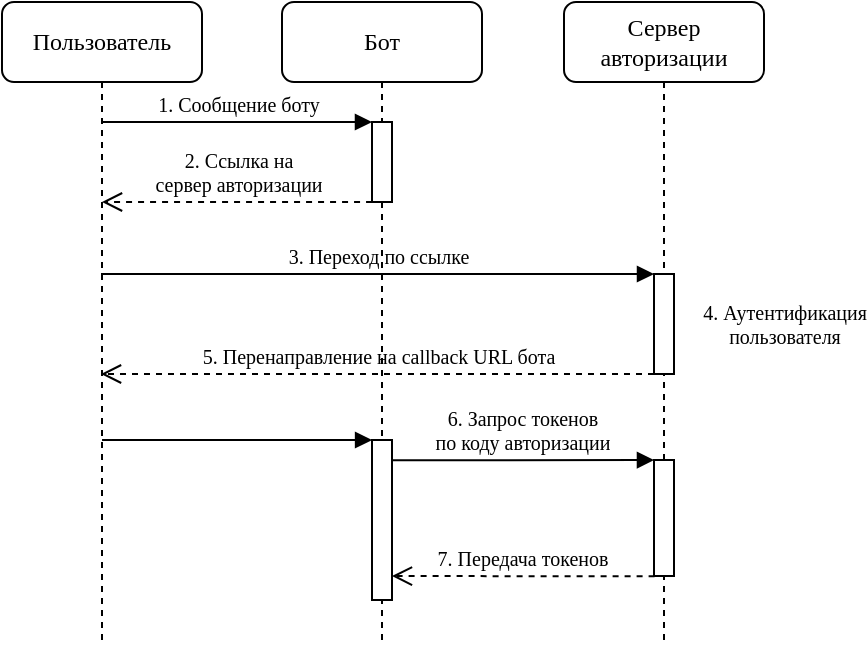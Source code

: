 <mxfile version="12.7.0" type="device"><diagram name="Page-1" id="13e1069c-82ec-6db2-03f1-153e76fe0fe0"><mxGraphModel dx="1203" dy="646" grid="1" gridSize="10" guides="1" tooltips="1" connect="1" arrows="1" fold="1" page="1" pageScale="1" pageWidth="1100" pageHeight="850" background="#ffffff" math="0" shadow="0"><root><mxCell id="0"/><mxCell id="1" parent="0"/><mxCell id="7baba1c4bc27f4b0-2" value="Бот" style="shape=umlLifeline;perimeter=lifelinePerimeter;whiteSpace=wrap;html=1;container=1;collapsible=0;recursiveResize=0;outlineConnect=0;rounded=1;shadow=0;comic=0;labelBackgroundColor=none;strokeWidth=1;fontFamily=Verdana;fontSize=12;align=center;" parent="1" vertex="1"><mxGeometry x="240" y="40" width="100" height="320" as="geometry"/></mxCell><mxCell id="7baba1c4bc27f4b0-10" value="" style="html=1;points=[];perimeter=orthogonalPerimeter;rounded=0;shadow=0;comic=0;labelBackgroundColor=none;strokeWidth=1;fontFamily=Verdana;fontSize=10;align=center;" parent="7baba1c4bc27f4b0-2" vertex="1"><mxGeometry x="45" y="219" width="10" height="80" as="geometry"/></mxCell><mxCell id="7baba1c4bc27f4b0-3" value="Сервер авторизации" style="shape=umlLifeline;perimeter=lifelinePerimeter;whiteSpace=wrap;html=1;container=1;collapsible=0;recursiveResize=0;outlineConnect=0;rounded=1;shadow=0;comic=0;labelBackgroundColor=none;strokeWidth=1;fontFamily=Verdana;fontSize=12;align=center;" parent="1" vertex="1"><mxGeometry x="381" y="40" width="100" height="320" as="geometry"/></mxCell><mxCell id="7baba1c4bc27f4b0-13" value="" style="html=1;points=[];perimeter=orthogonalPerimeter;rounded=0;shadow=0;comic=0;labelBackgroundColor=none;strokeWidth=1;fontFamily=Verdana;fontSize=10;align=center;" parent="7baba1c4bc27f4b0-3" vertex="1"><mxGeometry x="45" y="229" width="10" height="58" as="geometry"/></mxCell><mxCell id="CuAUpFmtW60-wJt8Ja3D-5" value="&lt;div&gt;4. Аутентификация&lt;/div&gt;&lt;div&gt;пользователя&lt;/div&gt;" style="html=1;points=[];perimeter=orthogonalPerimeter;rounded=0;shadow=0;comic=0;labelBackgroundColor=none;strokeWidth=1;fontFamily=Verdana;fontSize=10;align=center;spacingTop=0;spacingLeft=120;" vertex="1" parent="7baba1c4bc27f4b0-3"><mxGeometry x="45" y="136" width="10" height="50" as="geometry"/></mxCell><mxCell id="7baba1c4bc27f4b0-8" value="Пользователь" style="shape=umlLifeline;perimeter=lifelinePerimeter;whiteSpace=wrap;html=1;container=1;collapsible=0;recursiveResize=0;outlineConnect=0;rounded=1;shadow=0;comic=0;labelBackgroundColor=none;strokeWidth=1;fontFamily=Verdana;fontSize=12;align=center;" parent="1" vertex="1"><mxGeometry x="100" y="40" width="100" height="320" as="geometry"/></mxCell><mxCell id="7baba1c4bc27f4b0-30" value="5. Перенаправление на callback URL бота" style="html=1;verticalAlign=bottom;endArrow=open;dashed=1;endSize=8;labelBackgroundColor=none;fontFamily=Verdana;fontSize=10;edgeStyle=elbowEdgeStyle;elbow=vertical;exitX=0;exitY=0.999;exitDx=0;exitDy=0;exitPerimeter=0;" parent="1" source="CuAUpFmtW60-wJt8Ja3D-5" edge="1"><mxGeometry relative="1" as="geometry"><mxPoint x="149.5" y="226" as="targetPoint"/><Array as="points"><mxPoint x="230" y="226"/><mxPoint x="160" y="286"/></Array><mxPoint x="450" y="226" as="sourcePoint"/></mxGeometry></mxCell><mxCell id="7baba1c4bc27f4b0-11" value="1. Сообщение боту " style="html=1;verticalAlign=bottom;endArrow=block;labelBackgroundColor=none;fontFamily=Verdana;fontSize=10;edgeStyle=elbowEdgeStyle;elbow=vertical;entryX=-0.001;entryY=0.004;entryDx=0;entryDy=0;entryPerimeter=0;" parent="1" source="7baba1c4bc27f4b0-8" target="CuAUpFmtW60-wJt8Ja3D-2" edge="1"><mxGeometry relative="1" as="geometry"><mxPoint x="155" y="199.983" as="sourcePoint"/><Array as="points"><mxPoint x="220" y="100"/></Array></mxGeometry></mxCell><mxCell id="7baba1c4bc27f4b0-14" value="&lt;div&gt;6. Запрос токенов&lt;/div&gt;&lt;div&gt;по коду авторизации&lt;/div&gt;" style="html=1;verticalAlign=bottom;endArrow=block;labelBackgroundColor=none;fontFamily=Verdana;fontSize=10;edgeStyle=elbowEdgeStyle;elbow=vertical;exitX=0.997;exitY=0.127;exitDx=0;exitDy=0;exitPerimeter=0;entryX=-0.002;entryY=0.004;entryDx=0;entryDy=0;entryPerimeter=0;" parent="1" source="7baba1c4bc27f4b0-10" target="7baba1c4bc27f4b0-13" edge="1"><mxGeometry relative="1" as="geometry"><mxPoint x="370" y="299" as="sourcePoint"/><mxPoint x="450" y="309" as="targetPoint"/></mxGeometry></mxCell><mxCell id="CuAUpFmtW60-wJt8Ja3D-1" value="7. Передача токенов" style="html=1;verticalAlign=bottom;endArrow=open;dashed=1;endSize=8;labelBackgroundColor=none;fontFamily=Verdana;fontSize=10;edgeStyle=elbowEdgeStyle;elbow=vertical;exitX=0.03;exitY=1.003;exitDx=0;exitDy=0;exitPerimeter=0;entryX=0.997;entryY=0.85;entryDx=0;entryDy=0;entryPerimeter=0;" edge="1" parent="1" source="7baba1c4bc27f4b0-13" target="7baba1c4bc27f4b0-10"><mxGeometry relative="1" as="geometry"><mxPoint x="295" y="327" as="targetPoint"/><Array as="points"><mxPoint x="360" y="327"/><mxPoint x="250" y="489"/></Array><mxPoint x="445" y="367" as="sourcePoint"/></mxGeometry></mxCell><mxCell id="CuAUpFmtW60-wJt8Ja3D-2" value="" style="html=1;points=[];perimeter=orthogonalPerimeter;rounded=0;shadow=0;comic=0;labelBackgroundColor=none;strokeWidth=1;fontFamily=Verdana;fontSize=10;align=center;" vertex="1" parent="1"><mxGeometry x="285" y="100" width="10" height="40" as="geometry"/></mxCell><mxCell id="CuAUpFmtW60-wJt8Ja3D-3" value="&lt;div&gt;2. Ссылка на&lt;/div&gt;&lt;div&gt;сервер авторизации &lt;/div&gt;" style="html=1;verticalAlign=bottom;endArrow=open;dashed=1;endSize=8;labelBackgroundColor=none;fontFamily=Verdana;fontSize=10;edgeStyle=elbowEdgeStyle;elbow=vertical;exitX=0.003;exitY=1.001;exitDx=0;exitDy=0;exitPerimeter=0;" edge="1" parent="1" source="CuAUpFmtW60-wJt8Ja3D-2" target="7baba1c4bc27f4b0-8"><mxGeometry relative="1" as="geometry"><mxPoint x="145.05" y="140.24" as="targetPoint"/><Array as="points"><mxPoint x="220" y="140"/><mxPoint x="99.7" y="302"/></Array><mxPoint x="295.0" y="142.18" as="sourcePoint"/></mxGeometry></mxCell><mxCell id="CuAUpFmtW60-wJt8Ja3D-4" value="3. Переход по ссылке" style="html=1;verticalAlign=bottom;endArrow=block;labelBackgroundColor=none;fontFamily=Verdana;fontSize=10;edgeStyle=elbowEdgeStyle;elbow=vertical;entryX=0;entryY=0.001;entryDx=0;entryDy=0;entryPerimeter=0;" edge="1" parent="1" target="CuAUpFmtW60-wJt8Ja3D-5"><mxGeometry relative="1" as="geometry"><mxPoint x="149.5" y="176" as="sourcePoint"/><mxPoint x="380" y="176" as="targetPoint"/><Array as="points"><mxPoint x="225.5" y="176"/></Array></mxGeometry></mxCell><mxCell id="CuAUpFmtW60-wJt8Ja3D-7" value="" style="html=1;verticalAlign=bottom;endArrow=block;labelBackgroundColor=none;fontFamily=Verdana;fontSize=10;edgeStyle=elbowEdgeStyle;elbow=vertical;entryX=0.004;entryY=-0.001;entryDx=0;entryDy=0;entryPerimeter=0;" edge="1" parent="1" target="7baba1c4bc27f4b0-10"><mxGeometry relative="1" as="geometry"><mxPoint x="150.024" y="259" as="sourcePoint"/><mxPoint x="459.5" y="197" as="targetPoint"/><Array as="points"><mxPoint x="220" y="259"/><mxPoint x="270" y="257"/><mxPoint x="235.5" y="197"/></Array></mxGeometry></mxCell></root></mxGraphModel></diagram></mxfile>
